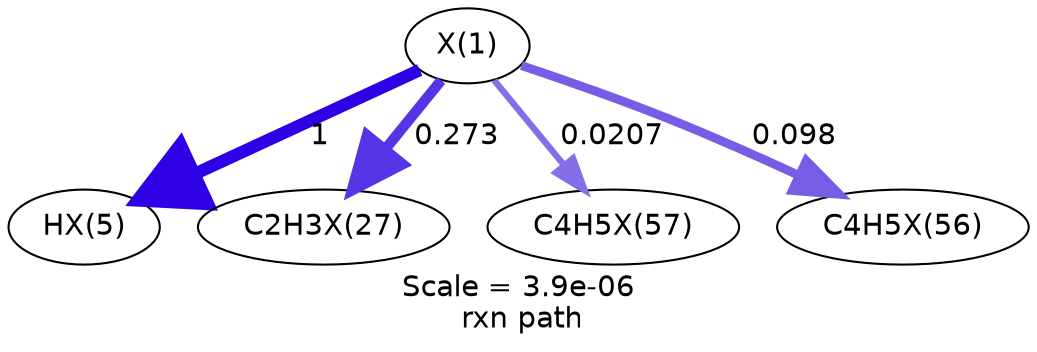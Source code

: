 digraph reaction_paths {
center=1;
s54 -> s55[fontname="Helvetica", style="setlinewidth(6)", arrowsize=3, color="0.7, 1.5, 0.9"
, label=" 1"];
s54 -> s56[fontname="Helvetica", style="setlinewidth(5.02)", arrowsize=2.51, color="0.7, 0.773, 0.9"
, label=" 0.273"];
s54 -> s65[fontname="Helvetica", style="setlinewidth(3.07)", arrowsize=1.54, color="0.7, 0.521, 0.9"
, label=" 0.0207"];
s54 -> s64[fontname="Helvetica", style="setlinewidth(4.25)", arrowsize=2.12, color="0.7, 0.598, 0.9"
, label=" 0.098"];
s54 [ fontname="Helvetica", label="X(1)"];
s55 [ fontname="Helvetica", label="HX(5)"];
s56 [ fontname="Helvetica", label="C2H3X(27)"];
s64 [ fontname="Helvetica", label="C4H5X(56)"];
s65 [ fontname="Helvetica", label="C4H5X(57)"];
 label = "Scale = 3.9e-06\l rxn path";
 fontname = "Helvetica";
}
